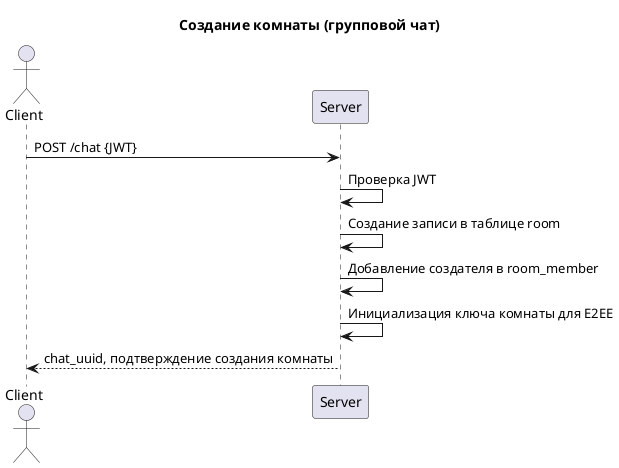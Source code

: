 @startuml
title Создание комнаты (групповой чат)

actor Client
participant Server

Client -> Server: POST /chat {JWT}
Server -> Server: Проверка JWT
Server -> Server: Создание записи в таблице room
Server -> Server: Добавление создателя в room_member
Server -> Server: Инициализация ключа комнаты для E2EE
Server --> Client: chat_uuid, подтверждение создания комнаты

@enduml
